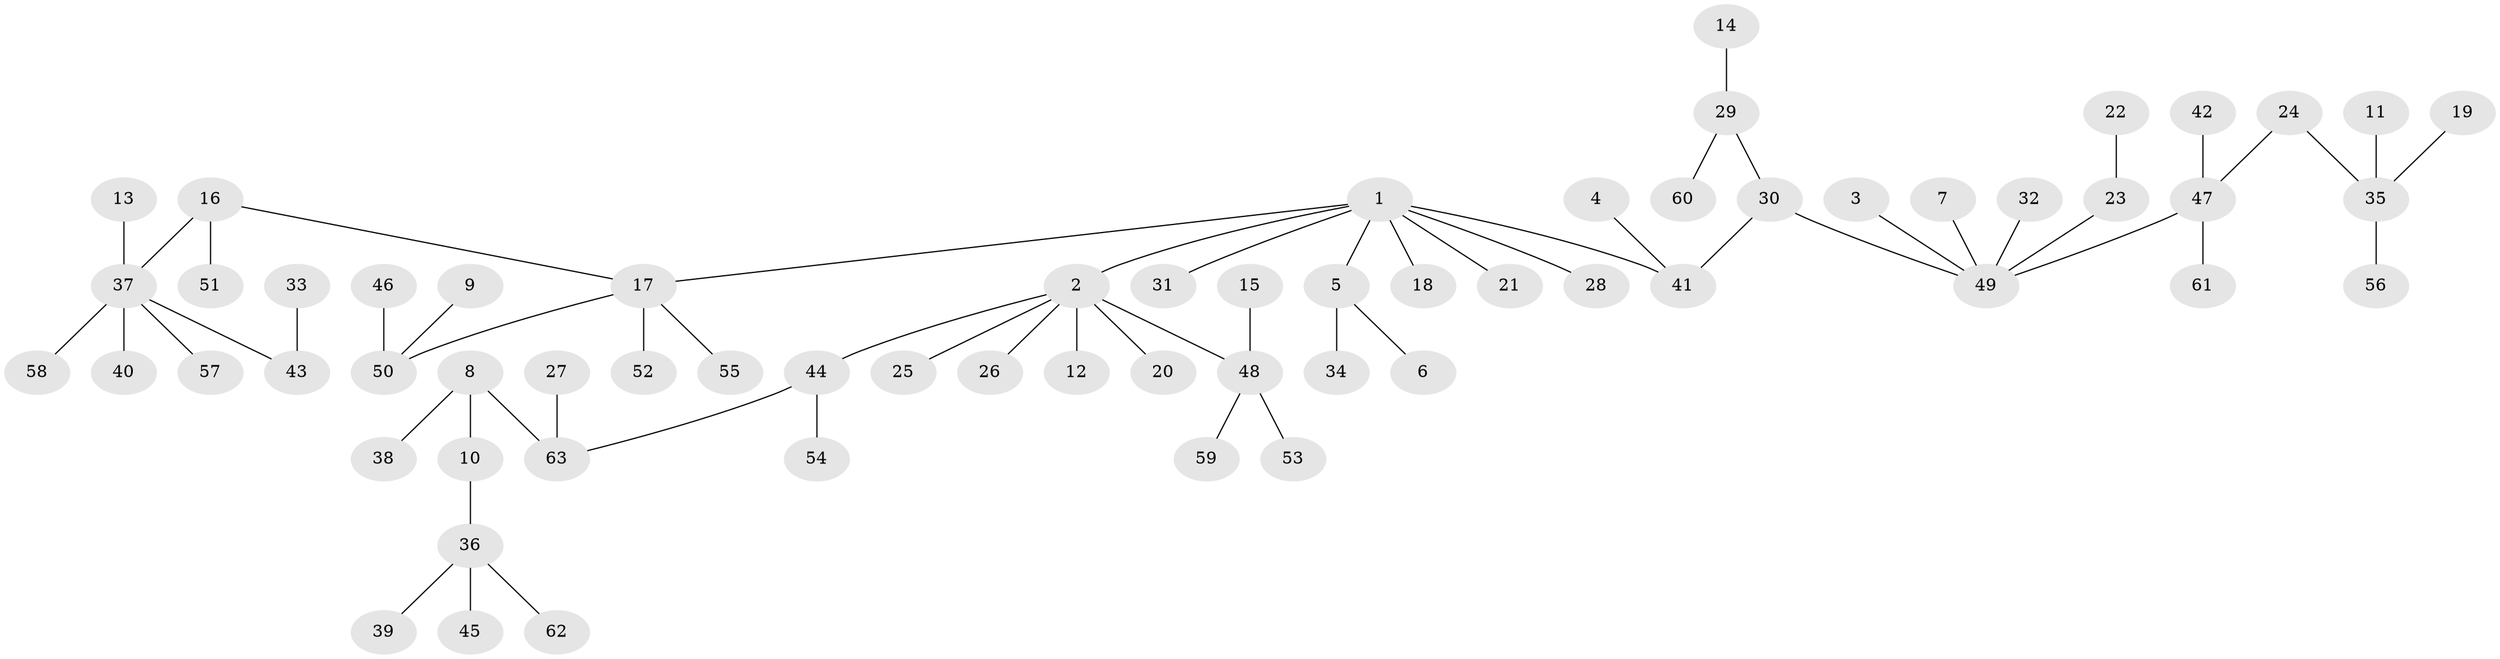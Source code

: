 // original degree distribution, {5: 0.024, 6: 0.04, 3: 0.112, 4: 0.08, 2: 0.224, 1: 0.52}
// Generated by graph-tools (version 1.1) at 2025/50/03/09/25 03:50:24]
// undirected, 63 vertices, 62 edges
graph export_dot {
graph [start="1"]
  node [color=gray90,style=filled];
  1;
  2;
  3;
  4;
  5;
  6;
  7;
  8;
  9;
  10;
  11;
  12;
  13;
  14;
  15;
  16;
  17;
  18;
  19;
  20;
  21;
  22;
  23;
  24;
  25;
  26;
  27;
  28;
  29;
  30;
  31;
  32;
  33;
  34;
  35;
  36;
  37;
  38;
  39;
  40;
  41;
  42;
  43;
  44;
  45;
  46;
  47;
  48;
  49;
  50;
  51;
  52;
  53;
  54;
  55;
  56;
  57;
  58;
  59;
  60;
  61;
  62;
  63;
  1 -- 2 [weight=1.0];
  1 -- 5 [weight=1.0];
  1 -- 17 [weight=1.0];
  1 -- 18 [weight=1.0];
  1 -- 21 [weight=1.0];
  1 -- 28 [weight=1.0];
  1 -- 31 [weight=1.0];
  1 -- 41 [weight=1.0];
  2 -- 12 [weight=1.0];
  2 -- 20 [weight=1.0];
  2 -- 25 [weight=1.0];
  2 -- 26 [weight=1.0];
  2 -- 44 [weight=1.0];
  2 -- 48 [weight=1.0];
  3 -- 49 [weight=1.0];
  4 -- 41 [weight=1.0];
  5 -- 6 [weight=1.0];
  5 -- 34 [weight=1.0];
  7 -- 49 [weight=1.0];
  8 -- 10 [weight=1.0];
  8 -- 38 [weight=1.0];
  8 -- 63 [weight=1.0];
  9 -- 50 [weight=1.0];
  10 -- 36 [weight=1.0];
  11 -- 35 [weight=1.0];
  13 -- 37 [weight=1.0];
  14 -- 29 [weight=1.0];
  15 -- 48 [weight=1.0];
  16 -- 17 [weight=1.0];
  16 -- 37 [weight=1.0];
  16 -- 51 [weight=1.0];
  17 -- 50 [weight=1.0];
  17 -- 52 [weight=1.0];
  17 -- 55 [weight=1.0];
  19 -- 35 [weight=1.0];
  22 -- 23 [weight=1.0];
  23 -- 49 [weight=1.0];
  24 -- 35 [weight=1.0];
  24 -- 47 [weight=1.0];
  27 -- 63 [weight=1.0];
  29 -- 30 [weight=1.0];
  29 -- 60 [weight=1.0];
  30 -- 41 [weight=1.0];
  30 -- 49 [weight=1.0];
  32 -- 49 [weight=1.0];
  33 -- 43 [weight=1.0];
  35 -- 56 [weight=1.0];
  36 -- 39 [weight=1.0];
  36 -- 45 [weight=1.0];
  36 -- 62 [weight=1.0];
  37 -- 40 [weight=1.0];
  37 -- 43 [weight=1.0];
  37 -- 57 [weight=1.0];
  37 -- 58 [weight=1.0];
  42 -- 47 [weight=1.0];
  44 -- 54 [weight=1.0];
  44 -- 63 [weight=1.0];
  46 -- 50 [weight=1.0];
  47 -- 49 [weight=1.0];
  47 -- 61 [weight=1.0];
  48 -- 53 [weight=1.0];
  48 -- 59 [weight=1.0];
}
